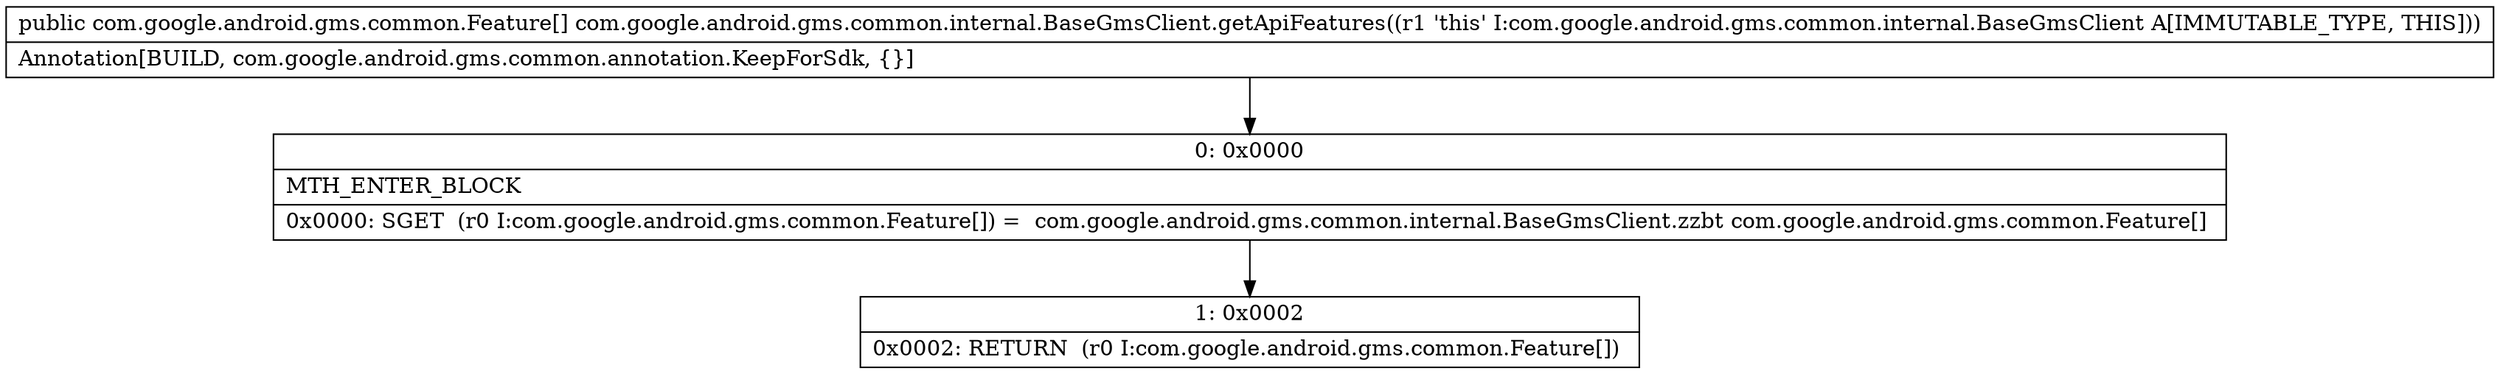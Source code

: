 digraph "CFG forcom.google.android.gms.common.internal.BaseGmsClient.getApiFeatures()[Lcom\/google\/android\/gms\/common\/Feature;" {
Node_0 [shape=record,label="{0\:\ 0x0000|MTH_ENTER_BLOCK\l|0x0000: SGET  (r0 I:com.google.android.gms.common.Feature[]) =  com.google.android.gms.common.internal.BaseGmsClient.zzbt com.google.android.gms.common.Feature[] \l}"];
Node_1 [shape=record,label="{1\:\ 0x0002|0x0002: RETURN  (r0 I:com.google.android.gms.common.Feature[]) \l}"];
MethodNode[shape=record,label="{public com.google.android.gms.common.Feature[] com.google.android.gms.common.internal.BaseGmsClient.getApiFeatures((r1 'this' I:com.google.android.gms.common.internal.BaseGmsClient A[IMMUTABLE_TYPE, THIS]))  | Annotation[BUILD, com.google.android.gms.common.annotation.KeepForSdk, \{\}]\l}"];
MethodNode -> Node_0;
Node_0 -> Node_1;
}

